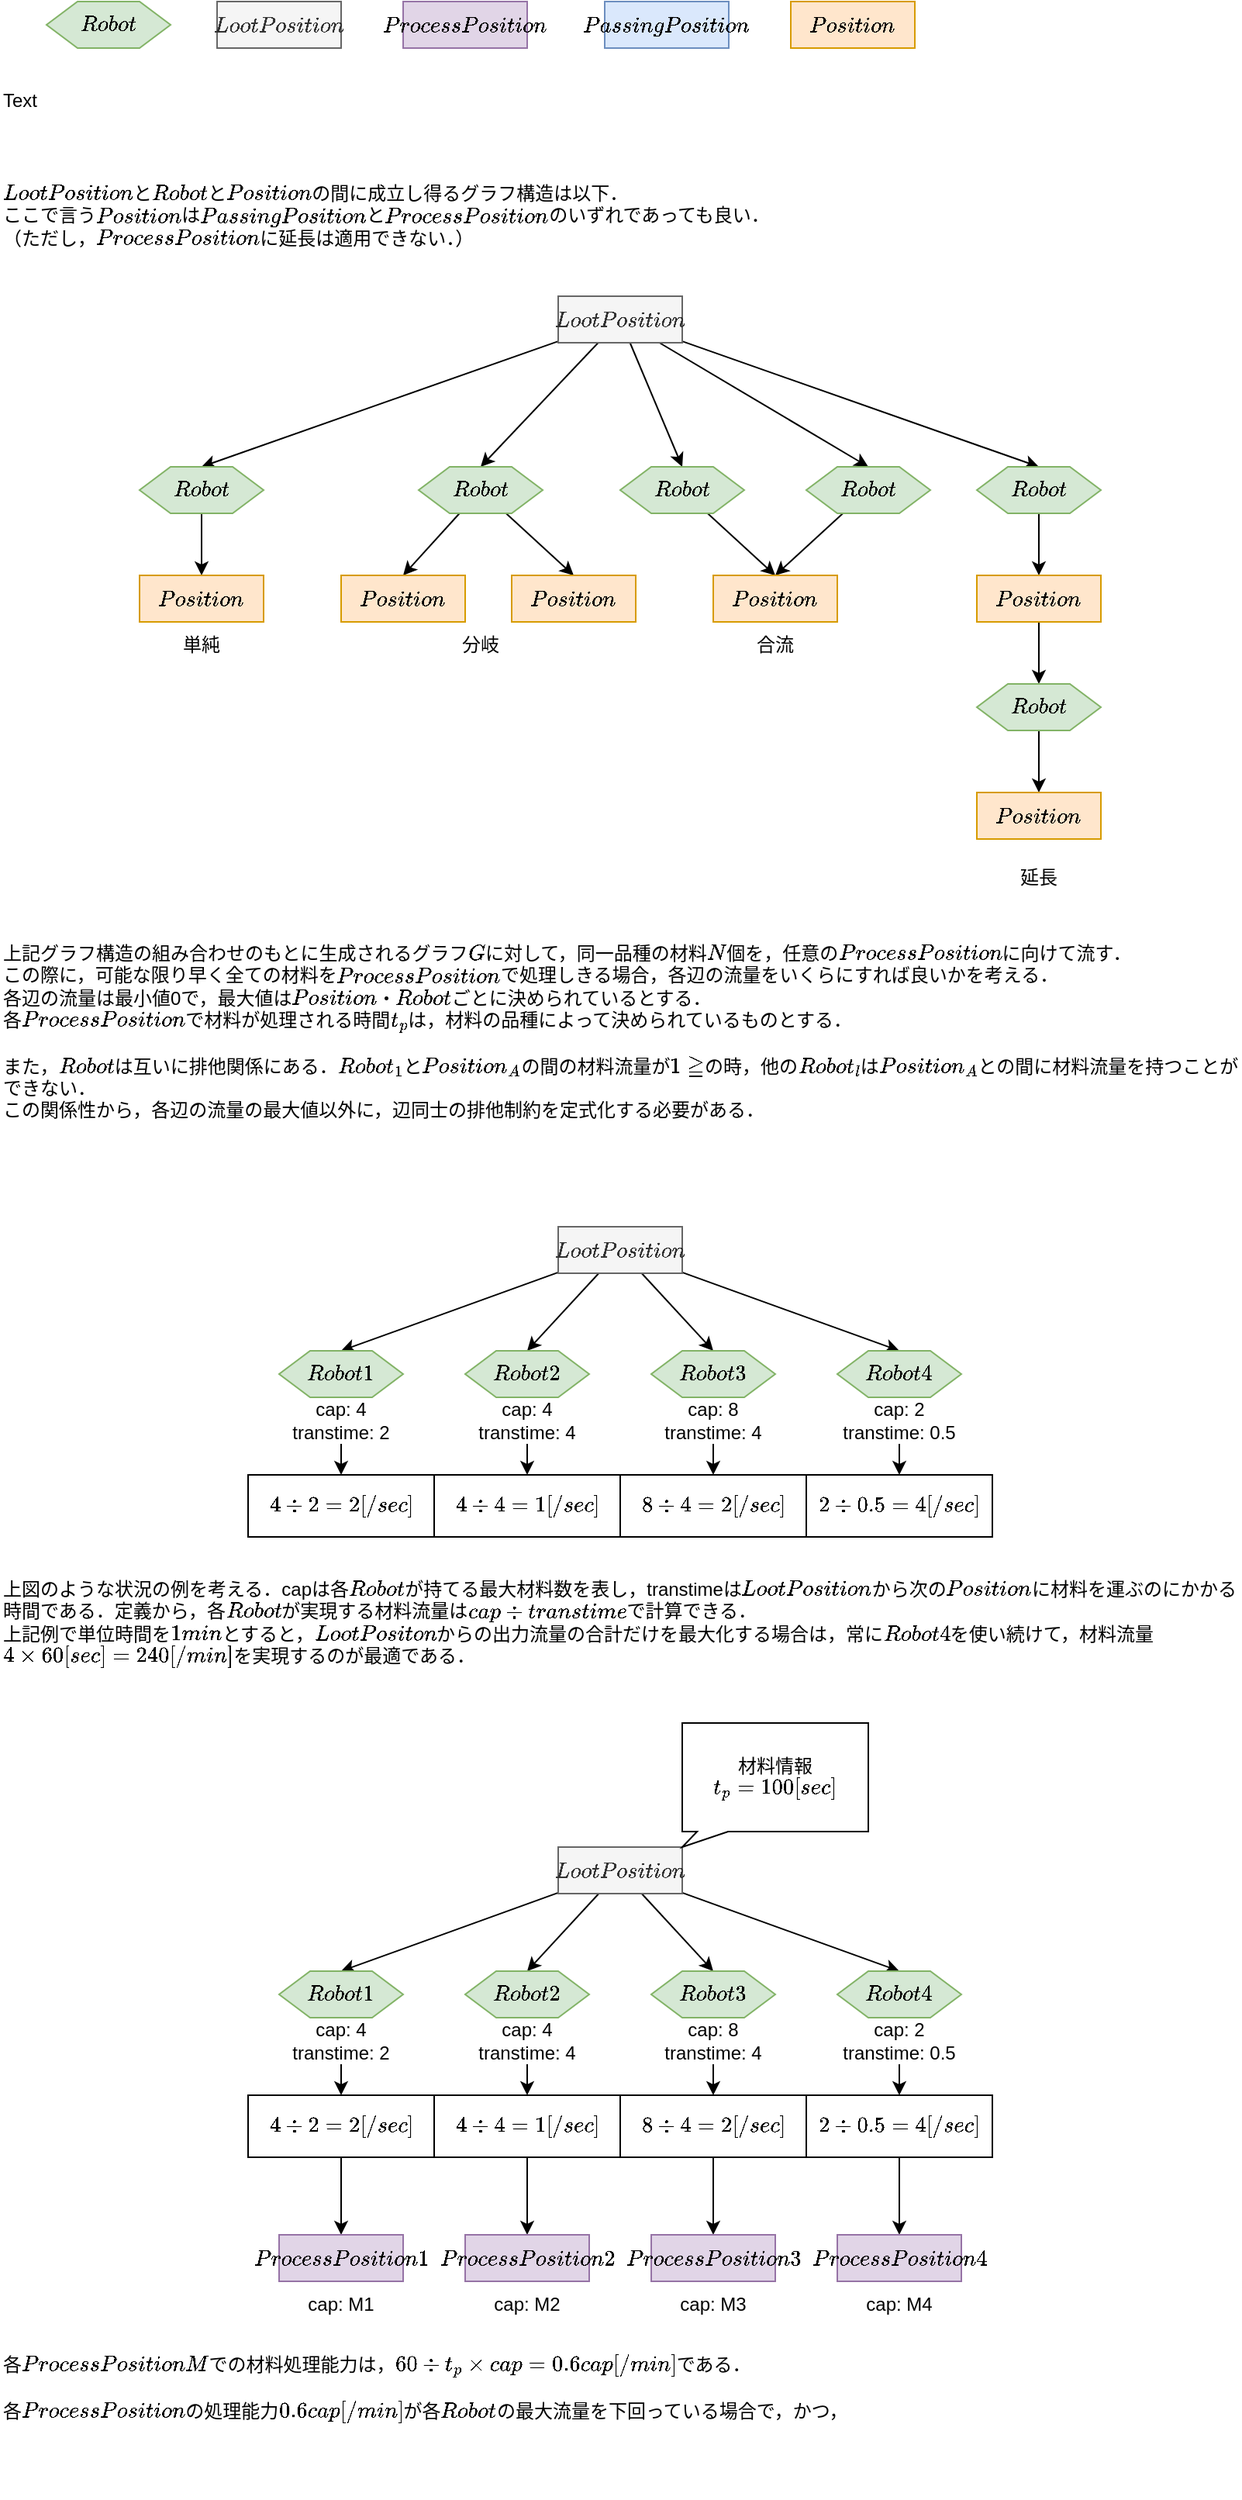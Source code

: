 <mxfile>
    <diagram id="Ya1TQKRHjyxXjagJPPfJ" name="ページ1">
        <mxGraphModel dx="1119" dy="768" grid="1" gridSize="10" guides="1" tooltips="1" connect="1" arrows="1" fold="1" page="1" pageScale="1" pageWidth="827" pageHeight="1169" math="1" shadow="0">
            <root>
                <mxCell id="0"/>
                <mxCell id="1" parent="0"/>
                <mxCell id="3" value="$$LootPosition$$" style="rounded=0;whiteSpace=wrap;html=1;fillColor=#f5f5f5;fontColor=#333333;strokeColor=#666666;" vertex="1" parent="1">
                    <mxGeometry x="140" y="10" width="80" height="30" as="geometry"/>
                </mxCell>
                <mxCell id="4" value="$$PassingPosition$$" style="rounded=0;whiteSpace=wrap;html=1;fillColor=#dae8fc;strokeColor=#6c8ebf;" vertex="1" parent="1">
                    <mxGeometry x="390" y="10" width="80" height="30" as="geometry"/>
                </mxCell>
                <mxCell id="5" value="$$ProcessPosition$$" style="rounded=0;whiteSpace=wrap;html=1;fillColor=#e1d5e7;strokeColor=#9673a6;" vertex="1" parent="1">
                    <mxGeometry x="260" y="10" width="80" height="30" as="geometry"/>
                </mxCell>
                <mxCell id="6" value="$$Robot$$" style="shape=hexagon;perimeter=hexagonPerimeter2;whiteSpace=wrap;html=1;fixedSize=1;fillColor=#d5e8d4;strokeColor=#82b366;" vertex="1" parent="1">
                    <mxGeometry x="30" y="10" width="80" height="30" as="geometry"/>
                </mxCell>
                <mxCell id="17" value="Text" style="text;html=1;strokeColor=none;fillColor=none;align=left;verticalAlign=top;whiteSpace=wrap;rounded=0;" vertex="1" parent="1">
                    <mxGeometry y="60" width="800" height="40" as="geometry"/>
                </mxCell>
                <mxCell id="19" value="\(LootPosition\)と\(Robot\)と\(Position\)の間に成立し得るグラフ構造は以下．&lt;br&gt;ここで言う\(Position\)は\(PassingPosition\)と\(ProcessPosition\)のいずれであっても良い．&lt;br&gt;（ただし，\(ProcessPosition\)に延長は適用できない．）" style="text;html=1;strokeColor=none;fillColor=none;align=left;verticalAlign=top;whiteSpace=wrap;rounded=0;" vertex="1" parent="1">
                    <mxGeometry y="120" width="800" height="80" as="geometry"/>
                </mxCell>
                <mxCell id="32" style="edgeStyle=none;html=1;entryX=0.5;entryY=0;entryDx=0;entryDy=0;" edge="1" parent="1" source="23" target="24">
                    <mxGeometry relative="1" as="geometry"/>
                </mxCell>
                <mxCell id="37" style="edgeStyle=none;html=1;entryX=0.5;entryY=0;entryDx=0;entryDy=0;" edge="1" parent="1" source="23" target="28">
                    <mxGeometry relative="1" as="geometry"/>
                </mxCell>
                <mxCell id="62" style="edgeStyle=none;html=1;entryX=0.5;entryY=0;entryDx=0;entryDy=0;" edge="1" parent="1" source="23" target="54">
                    <mxGeometry relative="1" as="geometry"/>
                </mxCell>
                <mxCell id="63" style="edgeStyle=none;html=1;entryX=0.5;entryY=0;entryDx=0;entryDy=0;" edge="1" parent="1" source="23" target="60">
                    <mxGeometry relative="1" as="geometry"/>
                </mxCell>
                <mxCell id="72" style="edgeStyle=none;html=1;entryX=0.5;entryY=0;entryDx=0;entryDy=0;" edge="1" parent="1" source="23" target="70">
                    <mxGeometry relative="1" as="geometry"/>
                </mxCell>
                <mxCell id="23" value="$$LootPosition$$" style="rounded=0;whiteSpace=wrap;html=1;fillColor=#f5f5f5;strokeColor=#666666;fontColor=#333333;" vertex="1" parent="1">
                    <mxGeometry x="360" y="200" width="80" height="30" as="geometry"/>
                </mxCell>
                <mxCell id="34" style="edgeStyle=none;html=1;entryX=0.5;entryY=0;entryDx=0;entryDy=0;" edge="1" parent="1" source="24" target="74">
                    <mxGeometry relative="1" as="geometry">
                        <mxPoint x="130" y="380" as="targetPoint"/>
                    </mxGeometry>
                </mxCell>
                <mxCell id="24" value="$$Robot$$" style="shape=hexagon;perimeter=hexagonPerimeter2;whiteSpace=wrap;html=1;fixedSize=1;fillColor=#d5e8d4;strokeColor=#82b366;" vertex="1" parent="1">
                    <mxGeometry x="90" y="310" width="80" height="30" as="geometry"/>
                </mxCell>
                <mxCell id="51" style="edgeStyle=none;html=1;entryX=0.5;entryY=0;entryDx=0;entryDy=0;" edge="1" parent="1" source="28" target="75">
                    <mxGeometry relative="1" as="geometry">
                        <mxPoint x="260" y="380" as="targetPoint"/>
                    </mxGeometry>
                </mxCell>
                <mxCell id="52" style="edgeStyle=none;html=1;entryX=0.5;entryY=0;entryDx=0;entryDy=0;" edge="1" parent="1" source="28" target="79">
                    <mxGeometry relative="1" as="geometry">
                        <mxPoint x="370" y="380" as="targetPoint"/>
                    </mxGeometry>
                </mxCell>
                <mxCell id="28" value="$$Robot$$" style="shape=hexagon;perimeter=hexagonPerimeter2;whiteSpace=wrap;html=1;fixedSize=1;fillColor=#d5e8d4;strokeColor=#82b366;" vertex="1" parent="1">
                    <mxGeometry x="270" y="310" width="80" height="30" as="geometry"/>
                </mxCell>
                <mxCell id="53" style="edgeStyle=none;html=1;entryX=0.5;entryY=0;entryDx=0;entryDy=0;" edge="1" parent="1" source="54" target="78">
                    <mxGeometry relative="1" as="geometry">
                        <mxPoint x="500" y="380" as="targetPoint"/>
                    </mxGeometry>
                </mxCell>
                <mxCell id="54" value="$$Robot$$" style="shape=hexagon;perimeter=hexagonPerimeter2;whiteSpace=wrap;html=1;fixedSize=1;fillColor=#d5e8d4;strokeColor=#82b366;" vertex="1" parent="1">
                    <mxGeometry x="400" y="310" width="80" height="30" as="geometry"/>
                </mxCell>
                <mxCell id="61" style="edgeStyle=none;html=1;entryX=0.5;entryY=0;entryDx=0;entryDy=0;" edge="1" parent="1" source="60" target="78">
                    <mxGeometry relative="1" as="geometry">
                        <mxPoint x="500" y="380" as="targetPoint"/>
                    </mxGeometry>
                </mxCell>
                <mxCell id="60" value="$$Robot$$" style="shape=hexagon;perimeter=hexagonPerimeter2;whiteSpace=wrap;html=1;fixedSize=1;fillColor=#d5e8d4;strokeColor=#82b366;" vertex="1" parent="1">
                    <mxGeometry x="520" y="310" width="80" height="30" as="geometry"/>
                </mxCell>
                <mxCell id="66" value="単純" style="text;html=1;strokeColor=none;fillColor=none;align=center;verticalAlign=middle;whiteSpace=wrap;rounded=0;" vertex="1" parent="1">
                    <mxGeometry x="100" y="410" width="60" height="30" as="geometry"/>
                </mxCell>
                <mxCell id="67" value="分岐" style="text;html=1;strokeColor=none;fillColor=none;align=center;verticalAlign=middle;whiteSpace=wrap;rounded=0;" vertex="1" parent="1">
                    <mxGeometry x="280" y="410" width="60" height="30" as="geometry"/>
                </mxCell>
                <mxCell id="68" value="合流" style="text;html=1;strokeColor=none;fillColor=none;align=center;verticalAlign=middle;whiteSpace=wrap;rounded=0;" vertex="1" parent="1">
                    <mxGeometry x="470" y="410" width="60" height="30" as="geometry"/>
                </mxCell>
                <mxCell id="69" style="edgeStyle=none;html=1;entryX=0.5;entryY=0;entryDx=0;entryDy=0;" edge="1" parent="1" source="70" target="77">
                    <mxGeometry relative="1" as="geometry">
                        <mxPoint x="670" y="380" as="targetPoint"/>
                    </mxGeometry>
                </mxCell>
                <mxCell id="70" value="$$Robot$$" style="shape=hexagon;perimeter=hexagonPerimeter2;whiteSpace=wrap;html=1;fixedSize=1;fillColor=#d5e8d4;strokeColor=#82b366;" vertex="1" parent="1">
                    <mxGeometry x="630" y="310" width="80" height="30" as="geometry"/>
                </mxCell>
                <mxCell id="73" value="$$Position$$" style="rounded=0;whiteSpace=wrap;html=1;fillColor=#ffe6cc;strokeColor=#d79b00;" vertex="1" parent="1">
                    <mxGeometry x="510" y="10" width="80" height="30" as="geometry"/>
                </mxCell>
                <mxCell id="74" value="$$Position$$" style="rounded=0;whiteSpace=wrap;html=1;fillColor=#ffe6cc;strokeColor=#d79b00;" vertex="1" parent="1">
                    <mxGeometry x="90" y="380" width="80" height="30" as="geometry"/>
                </mxCell>
                <mxCell id="75" value="$$Position$$" style="rounded=0;whiteSpace=wrap;html=1;fillColor=#ffe6cc;strokeColor=#d79b00;" vertex="1" parent="1">
                    <mxGeometry x="220" y="380" width="80" height="30" as="geometry"/>
                </mxCell>
                <mxCell id="84" style="edgeStyle=none;html=1;" edge="1" parent="1" source="77" target="81">
                    <mxGeometry relative="1" as="geometry"/>
                </mxCell>
                <mxCell id="77" value="$$Position$$" style="rounded=0;whiteSpace=wrap;html=1;fillColor=#ffe6cc;strokeColor=#d79b00;" vertex="1" parent="1">
                    <mxGeometry x="630" y="380" width="80" height="30" as="geometry"/>
                </mxCell>
                <mxCell id="78" value="$$Position$$" style="rounded=0;whiteSpace=wrap;html=1;fillColor=#ffe6cc;strokeColor=#d79b00;" vertex="1" parent="1">
                    <mxGeometry x="460" y="380" width="80" height="30" as="geometry"/>
                </mxCell>
                <mxCell id="79" value="$$Position$$" style="rounded=0;whiteSpace=wrap;html=1;fillColor=#ffe6cc;strokeColor=#d79b00;" vertex="1" parent="1">
                    <mxGeometry x="330" y="380" width="80" height="30" as="geometry"/>
                </mxCell>
                <mxCell id="80" style="edgeStyle=none;html=1;entryX=0.5;entryY=0;entryDx=0;entryDy=0;" edge="1" parent="1" source="81" target="82">
                    <mxGeometry relative="1" as="geometry">
                        <mxPoint x="670" y="520" as="targetPoint"/>
                    </mxGeometry>
                </mxCell>
                <mxCell id="81" value="$$Robot$$" style="shape=hexagon;perimeter=hexagonPerimeter2;whiteSpace=wrap;html=1;fixedSize=1;fillColor=#d5e8d4;strokeColor=#82b366;" vertex="1" parent="1">
                    <mxGeometry x="630" y="450" width="80" height="30" as="geometry"/>
                </mxCell>
                <mxCell id="82" value="$$Position$$" style="rounded=0;whiteSpace=wrap;html=1;fillColor=#ffe6cc;strokeColor=#d79b00;" vertex="1" parent="1">
                    <mxGeometry x="630" y="520" width="80" height="30" as="geometry"/>
                </mxCell>
                <mxCell id="85" value="延長" style="text;html=1;strokeColor=none;fillColor=none;align=center;verticalAlign=middle;whiteSpace=wrap;rounded=0;" vertex="1" parent="1">
                    <mxGeometry x="640" y="560" width="60" height="30" as="geometry"/>
                </mxCell>
                <mxCell id="86" value="上記グラフ構造の組み合わせのもとに生成されるグラフ\(G\)に対して，同一品種の材料\(N\)個を，任意の\(ProcessPosition\)に向けて流す．&lt;br&gt;この際に，可能な限り早く全ての材料を\(ProcessPosition\)で処理しきる場合，各辺の流量をいくらにすれば良いかを考える．&lt;br&gt;各辺の流量は最小値0で，最大値は\(Position\)・\(Robot\)ごとに決められているとする．&lt;br&gt;各\(ProcessPosition\)で材料が処理される時間\(t_p\)は，材料の品種によって決められているものとする．&lt;br&gt;&lt;br&gt;また，\(Robot\)は互いに排他関係にある．\(Robot_1\)と\(Position_A\)の間の材料流量が\(1\geqq\)の時，他の\(Robot_l\)は\(Position_A\)との間に材料流量を持つことができない．&lt;br&gt;この関係性から，各辺の流量の最大値以外に，辺同士の排他制約を定式化する必要がある．&lt;br&gt;&lt;br&gt;" style="text;html=1;strokeColor=none;fillColor=none;align=left;verticalAlign=top;whiteSpace=wrap;rounded=0;" vertex="1" parent="1">
                    <mxGeometry y="610" width="800" height="140" as="geometry"/>
                </mxCell>
                <mxCell id="92" style="edgeStyle=none;html=1;entryX=0.5;entryY=0;entryDx=0;entryDy=0;" edge="1" parent="1" source="87" target="88">
                    <mxGeometry relative="1" as="geometry"/>
                </mxCell>
                <mxCell id="93" style="edgeStyle=none;html=1;entryX=0.5;entryY=0;entryDx=0;entryDy=0;" edge="1" parent="1" source="87" target="89">
                    <mxGeometry relative="1" as="geometry"/>
                </mxCell>
                <mxCell id="94" style="edgeStyle=none;html=1;entryX=0.5;entryY=0;entryDx=0;entryDy=0;" edge="1" parent="1" source="87" target="90">
                    <mxGeometry relative="1" as="geometry"/>
                </mxCell>
                <mxCell id="95" style="edgeStyle=none;html=1;entryX=0.5;entryY=0;entryDx=0;entryDy=0;" edge="1" parent="1" source="87" target="91">
                    <mxGeometry relative="1" as="geometry"/>
                </mxCell>
                <mxCell id="87" value="$$LootPosition$$" style="rounded=0;whiteSpace=wrap;html=1;fillColor=#f5f5f5;fontColor=#333333;strokeColor=#666666;" vertex="1" parent="1">
                    <mxGeometry x="360" y="800" width="80" height="30" as="geometry"/>
                </mxCell>
                <mxCell id="88" value="$$Robot1$$" style="shape=hexagon;perimeter=hexagonPerimeter2;whiteSpace=wrap;html=1;fixedSize=1;fillColor=#d5e8d4;strokeColor=#82b366;" vertex="1" parent="1">
                    <mxGeometry x="180" y="880" width="80" height="30" as="geometry"/>
                </mxCell>
                <mxCell id="89" value="$$Robot2$$" style="shape=hexagon;perimeter=hexagonPerimeter2;whiteSpace=wrap;html=1;fixedSize=1;fillColor=#d5e8d4;strokeColor=#82b366;" vertex="1" parent="1">
                    <mxGeometry x="300" y="880" width="80" height="30" as="geometry"/>
                </mxCell>
                <mxCell id="90" value="$$Robot3$$" style="shape=hexagon;perimeter=hexagonPerimeter2;whiteSpace=wrap;html=1;fixedSize=1;fillColor=#d5e8d4;strokeColor=#82b366;" vertex="1" parent="1">
                    <mxGeometry x="420" y="880" width="80" height="30" as="geometry"/>
                </mxCell>
                <mxCell id="91" value="$$Robot4$$" style="shape=hexagon;perimeter=hexagonPerimeter2;whiteSpace=wrap;html=1;fixedSize=1;fillColor=#d5e8d4;strokeColor=#82b366;" vertex="1" parent="1">
                    <mxGeometry x="540" y="880" width="80" height="30" as="geometry"/>
                </mxCell>
                <mxCell id="103" value="" style="edgeStyle=none;html=1;" edge="1" parent="1" source="96" target="102">
                    <mxGeometry relative="1" as="geometry"/>
                </mxCell>
                <mxCell id="96" value="cap: 4&lt;br&gt;transtime: 2" style="text;html=1;strokeColor=none;fillColor=none;align=center;verticalAlign=middle;whiteSpace=wrap;rounded=0;" vertex="1" parent="1">
                    <mxGeometry x="180" y="910" width="80" height="30" as="geometry"/>
                </mxCell>
                <mxCell id="105" value="" style="edgeStyle=none;html=1;" edge="1" parent="1" source="97" target="104">
                    <mxGeometry relative="1" as="geometry"/>
                </mxCell>
                <mxCell id="97" value="cap: 4&lt;br&gt;transtime: 4" style="text;html=1;strokeColor=none;fillColor=none;align=center;verticalAlign=middle;whiteSpace=wrap;rounded=0;" vertex="1" parent="1">
                    <mxGeometry x="300" y="910" width="80" height="30" as="geometry"/>
                </mxCell>
                <mxCell id="108" style="edgeStyle=none;html=1;entryX=0.5;entryY=0;entryDx=0;entryDy=0;" edge="1" parent="1" source="98" target="106">
                    <mxGeometry relative="1" as="geometry"/>
                </mxCell>
                <mxCell id="98" value="cap: 8&lt;br&gt;transtime: 4" style="text;html=1;strokeColor=none;fillColor=none;align=center;verticalAlign=middle;whiteSpace=wrap;rounded=0;" vertex="1" parent="1">
                    <mxGeometry x="420" y="910" width="80" height="30" as="geometry"/>
                </mxCell>
                <mxCell id="109" style="edgeStyle=none;html=1;" edge="1" parent="1" source="99" target="107">
                    <mxGeometry relative="1" as="geometry"/>
                </mxCell>
                <mxCell id="99" value="cap: 2&lt;br&gt;transtime: 0.5" style="text;html=1;strokeColor=none;fillColor=none;align=center;verticalAlign=middle;whiteSpace=wrap;rounded=0;" vertex="1" parent="1">
                    <mxGeometry x="540" y="910" width="80" height="30" as="geometry"/>
                </mxCell>
                <mxCell id="102" value="$$4 \div 2 = 2[/sec]$$" style="whiteSpace=wrap;html=1;" vertex="1" parent="1">
                    <mxGeometry x="160" y="960" width="120" height="40" as="geometry"/>
                </mxCell>
                <mxCell id="104" value="$$4 \div 4 = 1[/sec]$$" style="whiteSpace=wrap;html=1;" vertex="1" parent="1">
                    <mxGeometry x="280" y="960" width="120" height="40" as="geometry"/>
                </mxCell>
                <mxCell id="106" value="$$8 \div 4 = 2[/sec]$$" style="whiteSpace=wrap;html=1;" vertex="1" parent="1">
                    <mxGeometry x="400" y="960" width="120" height="40" as="geometry"/>
                </mxCell>
                <mxCell id="107" value="$$2 \div 0.5 = 4[/sec]$$" style="whiteSpace=wrap;html=1;" vertex="1" parent="1">
                    <mxGeometry x="520" y="960" width="120" height="40" as="geometry"/>
                </mxCell>
                <mxCell id="110" value="上図のような状況の例を考える．capは各\(Robot\)が持てる最大材料数を表し，transtimeは\(LootPosition\)から次の\(Position\)に材料を運ぶのにかかる時間である．定義から，各\(Robot\)が実現する材料流量は\(cap \div transtime \)で計算できる．&lt;br&gt;上記例で単位時間を\(1min\)とすると，\(LootPositon\)からの出力流量の合計だけを最大化する場合は，常に\(Robot4\)を使い続けて，材料流量\(4 \times 60[sec] = 240[/min]\)を実現するのが最適である．" style="text;html=1;strokeColor=none;fillColor=none;align=left;verticalAlign=top;whiteSpace=wrap;rounded=0;" vertex="1" parent="1">
                    <mxGeometry y="1020" width="800" height="100" as="geometry"/>
                </mxCell>
                <mxCell id="111" style="edgeStyle=none;html=1;entryX=0.5;entryY=0;entryDx=0;entryDy=0;" edge="1" parent="1" source="115" target="116">
                    <mxGeometry relative="1" as="geometry"/>
                </mxCell>
                <mxCell id="112" style="edgeStyle=none;html=1;entryX=0.5;entryY=0;entryDx=0;entryDy=0;" edge="1" parent="1" source="115" target="117">
                    <mxGeometry relative="1" as="geometry"/>
                </mxCell>
                <mxCell id="113" style="edgeStyle=none;html=1;entryX=0.5;entryY=0;entryDx=0;entryDy=0;" edge="1" parent="1" source="115" target="118">
                    <mxGeometry relative="1" as="geometry"/>
                </mxCell>
                <mxCell id="114" style="edgeStyle=none;html=1;entryX=0.5;entryY=0;entryDx=0;entryDy=0;" edge="1" parent="1" source="115" target="119">
                    <mxGeometry relative="1" as="geometry"/>
                </mxCell>
                <mxCell id="115" value="$$LootPosition$$" style="rounded=0;whiteSpace=wrap;html=1;fillColor=#f5f5f5;fontColor=#333333;strokeColor=#666666;" vertex="1" parent="1">
                    <mxGeometry x="360" y="1200" width="80" height="30" as="geometry"/>
                </mxCell>
                <mxCell id="116" value="$$Robot1$$" style="shape=hexagon;perimeter=hexagonPerimeter2;whiteSpace=wrap;html=1;fixedSize=1;fillColor=#d5e8d4;strokeColor=#82b366;" vertex="1" parent="1">
                    <mxGeometry x="180" y="1280" width="80" height="30" as="geometry"/>
                </mxCell>
                <mxCell id="117" value="$$Robot2$$" style="shape=hexagon;perimeter=hexagonPerimeter2;whiteSpace=wrap;html=1;fixedSize=1;fillColor=#d5e8d4;strokeColor=#82b366;" vertex="1" parent="1">
                    <mxGeometry x="300" y="1280" width="80" height="30" as="geometry"/>
                </mxCell>
                <mxCell id="118" value="$$Robot3$$" style="shape=hexagon;perimeter=hexagonPerimeter2;whiteSpace=wrap;html=1;fixedSize=1;fillColor=#d5e8d4;strokeColor=#82b366;" vertex="1" parent="1">
                    <mxGeometry x="420" y="1280" width="80" height="30" as="geometry"/>
                </mxCell>
                <mxCell id="119" value="$$Robot4$$" style="shape=hexagon;perimeter=hexagonPerimeter2;whiteSpace=wrap;html=1;fixedSize=1;fillColor=#d5e8d4;strokeColor=#82b366;" vertex="1" parent="1">
                    <mxGeometry x="540" y="1280" width="80" height="30" as="geometry"/>
                </mxCell>
                <mxCell id="120" value="" style="edgeStyle=none;html=1;" edge="1" parent="1" source="121" target="128">
                    <mxGeometry relative="1" as="geometry"/>
                </mxCell>
                <mxCell id="121" value="cap: 4&lt;br&gt;transtime: 2" style="text;html=1;strokeColor=none;fillColor=none;align=center;verticalAlign=middle;whiteSpace=wrap;rounded=0;" vertex="1" parent="1">
                    <mxGeometry x="180" y="1310" width="80" height="30" as="geometry"/>
                </mxCell>
                <mxCell id="122" value="" style="edgeStyle=none;html=1;" edge="1" parent="1" source="123" target="129">
                    <mxGeometry relative="1" as="geometry"/>
                </mxCell>
                <mxCell id="123" value="cap: 4&lt;br&gt;transtime: 4" style="text;html=1;strokeColor=none;fillColor=none;align=center;verticalAlign=middle;whiteSpace=wrap;rounded=0;" vertex="1" parent="1">
                    <mxGeometry x="300" y="1310" width="80" height="30" as="geometry"/>
                </mxCell>
                <mxCell id="124" style="edgeStyle=none;html=1;entryX=0.5;entryY=0;entryDx=0;entryDy=0;" edge="1" parent="1" source="125" target="130">
                    <mxGeometry relative="1" as="geometry"/>
                </mxCell>
                <mxCell id="125" value="cap: 8&lt;br&gt;transtime: 4" style="text;html=1;strokeColor=none;fillColor=none;align=center;verticalAlign=middle;whiteSpace=wrap;rounded=0;" vertex="1" parent="1">
                    <mxGeometry x="420" y="1310" width="80" height="30" as="geometry"/>
                </mxCell>
                <mxCell id="126" style="edgeStyle=none;html=1;" edge="1" parent="1" source="127" target="131">
                    <mxGeometry relative="1" as="geometry"/>
                </mxCell>
                <mxCell id="127" value="cap: 2&lt;br&gt;transtime: 0.5" style="text;html=1;strokeColor=none;fillColor=none;align=center;verticalAlign=middle;whiteSpace=wrap;rounded=0;" vertex="1" parent="1">
                    <mxGeometry x="540" y="1310" width="80" height="30" as="geometry"/>
                </mxCell>
                <mxCell id="133" value="" style="edgeStyle=none;html=1;" edge="1" parent="1" source="128" target="132">
                    <mxGeometry relative="1" as="geometry"/>
                </mxCell>
                <mxCell id="128" value="$$4 \div 2 = 2[/sec]$$" style="whiteSpace=wrap;html=1;" vertex="1" parent="1">
                    <mxGeometry x="160" y="1360" width="120" height="40" as="geometry"/>
                </mxCell>
                <mxCell id="135" value="" style="edgeStyle=none;html=1;" edge="1" parent="1" source="129" target="134">
                    <mxGeometry relative="1" as="geometry"/>
                </mxCell>
                <mxCell id="129" value="$$4 \div 4 = 1[/sec]$$" style="whiteSpace=wrap;html=1;" vertex="1" parent="1">
                    <mxGeometry x="280" y="1360" width="120" height="40" as="geometry"/>
                </mxCell>
                <mxCell id="137" value="" style="edgeStyle=none;html=1;" edge="1" parent="1" source="130" target="136">
                    <mxGeometry relative="1" as="geometry"/>
                </mxCell>
                <mxCell id="130" value="$$8 \div 4 = 2[/sec]$$" style="whiteSpace=wrap;html=1;" vertex="1" parent="1">
                    <mxGeometry x="400" y="1360" width="120" height="40" as="geometry"/>
                </mxCell>
                <mxCell id="139" value="" style="edgeStyle=none;html=1;" edge="1" parent="1" source="131" target="138">
                    <mxGeometry relative="1" as="geometry"/>
                </mxCell>
                <mxCell id="131" value="$$2 \div 0.5 = 4[/sec]$$" style="whiteSpace=wrap;html=1;" vertex="1" parent="1">
                    <mxGeometry x="520" y="1360" width="120" height="40" as="geometry"/>
                </mxCell>
                <mxCell id="132" value="$$ProcessPosition1$$" style="rounded=0;whiteSpace=wrap;html=1;fillColor=#e1d5e7;strokeColor=#9673a6;" vertex="1" parent="1">
                    <mxGeometry x="180" y="1450" width="80" height="30" as="geometry"/>
                </mxCell>
                <mxCell id="134" value="$$ProcessPosition2$$" style="rounded=0;whiteSpace=wrap;html=1;fillColor=#e1d5e7;strokeColor=#9673a6;" vertex="1" parent="1">
                    <mxGeometry x="300" y="1450" width="80" height="30" as="geometry"/>
                </mxCell>
                <mxCell id="136" value="$$ProcessPosition3$$" style="rounded=0;whiteSpace=wrap;html=1;fillColor=#e1d5e7;strokeColor=#9673a6;" vertex="1" parent="1">
                    <mxGeometry x="420" y="1450" width="80" height="30" as="geometry"/>
                </mxCell>
                <mxCell id="138" value="$$ProcessPosition4$$" style="rounded=0;whiteSpace=wrap;html=1;fillColor=#e1d5e7;strokeColor=#9673a6;" vertex="1" parent="1">
                    <mxGeometry x="540" y="1450" width="80" height="30" as="geometry"/>
                </mxCell>
                <mxCell id="141" value="材料情報&lt;br&gt;\(t_p = 100[sec]\)" style="shape=callout;whiteSpace=wrap;html=1;perimeter=calloutPerimeter;position2=0;size=10;position=0.08;" vertex="1" parent="1">
                    <mxGeometry x="440" y="1120" width="120" height="80" as="geometry"/>
                </mxCell>
                <mxCell id="143" value="cap: M1" style="text;html=1;strokeColor=none;fillColor=none;align=center;verticalAlign=middle;whiteSpace=wrap;rounded=0;" vertex="1" parent="1">
                    <mxGeometry x="180" y="1480" width="80" height="30" as="geometry"/>
                </mxCell>
                <mxCell id="144" value="cap: M2" style="text;html=1;strokeColor=none;fillColor=none;align=center;verticalAlign=middle;whiteSpace=wrap;rounded=0;" vertex="1" parent="1">
                    <mxGeometry x="300" y="1480" width="80" height="30" as="geometry"/>
                </mxCell>
                <mxCell id="145" value="cap: M3" style="text;html=1;strokeColor=none;fillColor=none;align=center;verticalAlign=middle;whiteSpace=wrap;rounded=0;" vertex="1" parent="1">
                    <mxGeometry x="420" y="1480" width="80" height="30" as="geometry"/>
                </mxCell>
                <mxCell id="146" value="cap: M4" style="text;html=1;strokeColor=none;fillColor=none;align=center;verticalAlign=middle;whiteSpace=wrap;rounded=0;" vertex="1" parent="1">
                    <mxGeometry x="540" y="1480" width="80" height="30" as="geometry"/>
                </mxCell>
                <mxCell id="147" value="各\(ProcessPositionM\)での材料処理能力は，\(60 \div t_p \times cap = 0.6cap[/min]\)である．&lt;br&gt;&lt;br&gt;各\(ProcessPosition\)の処理能力\(0.6cap[/min]\)が各\(Robot\)の最大流量を下回っている場合で，かつ，" style="text;html=1;strokeColor=none;fillColor=none;align=left;verticalAlign=top;whiteSpace=wrap;rounded=0;" vertex="1" parent="1">
                    <mxGeometry y="1520" width="800" height="100" as="geometry"/>
                </mxCell>
            </root>
        </mxGraphModel>
    </diagram>
</mxfile>